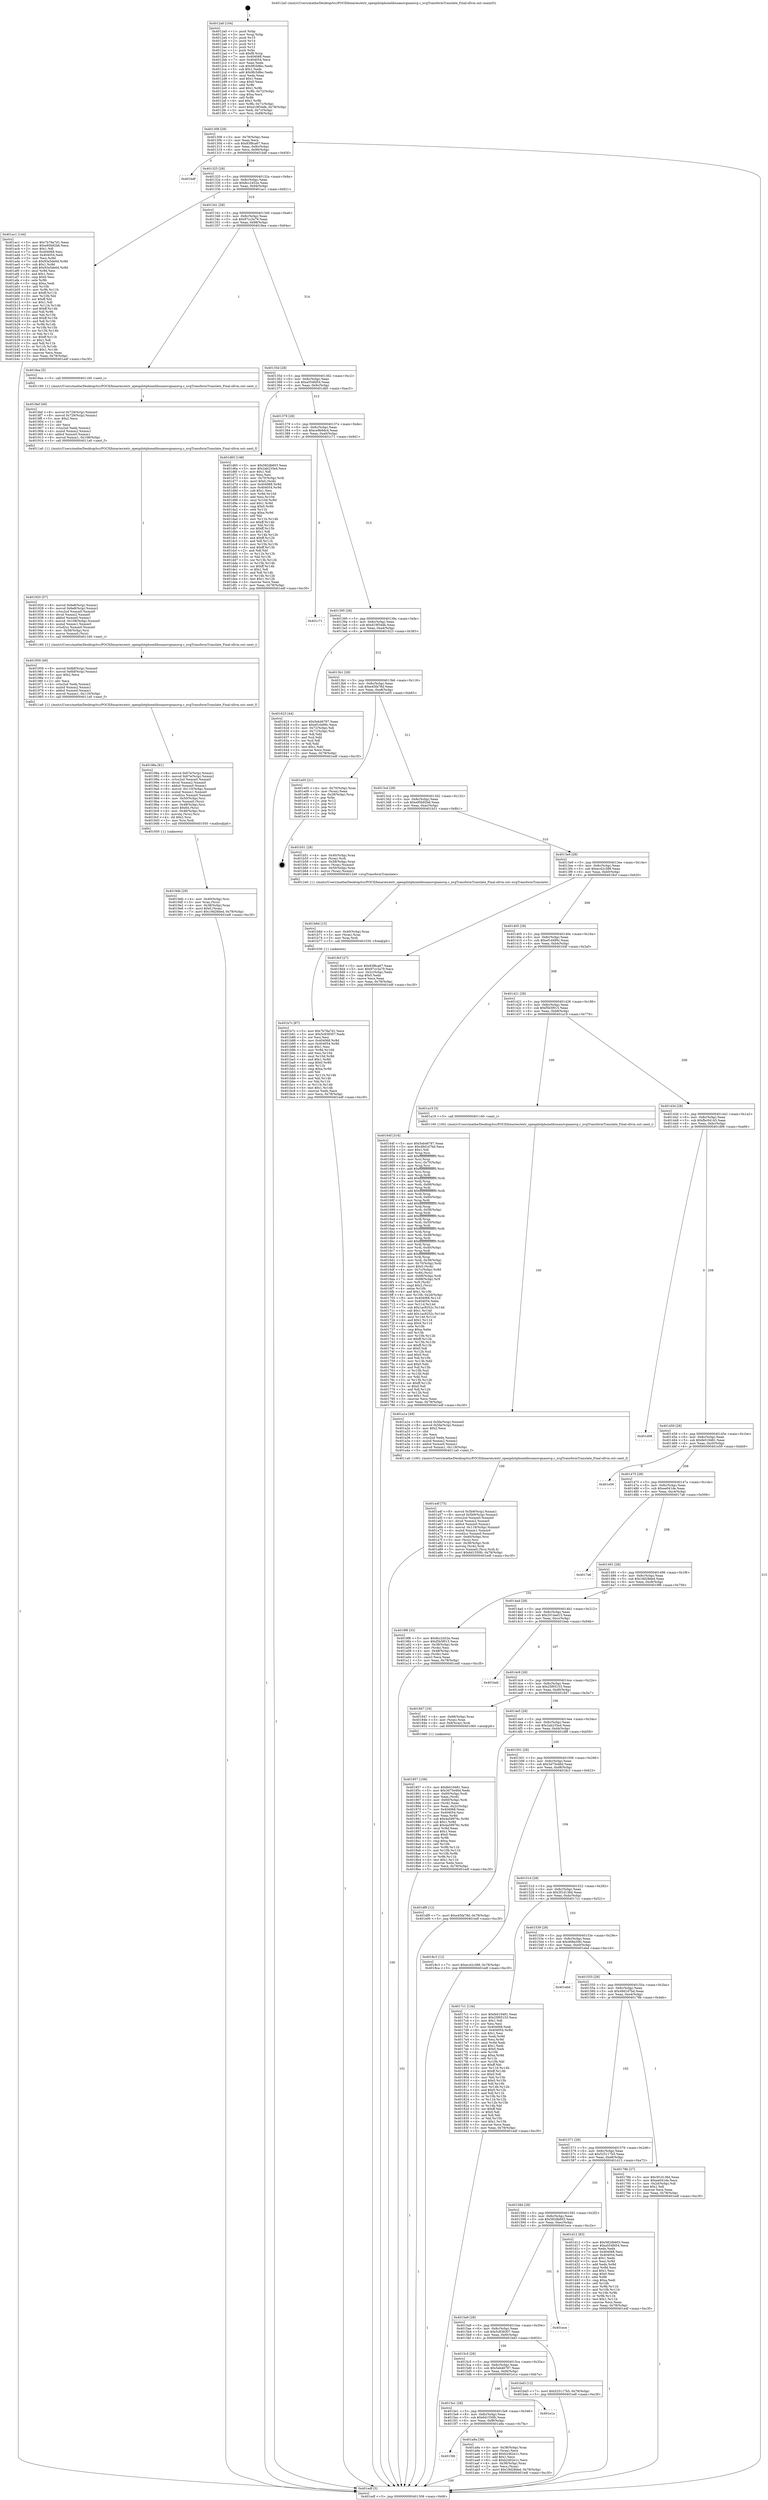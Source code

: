 digraph "0x4012a0" {
  label = "0x4012a0 (/mnt/c/Users/mathe/Desktop/tcc/POCII/binaries/extr_openpilotphonelibsnanovgnanovg.c_nvgTransformTranslate_Final-ollvm.out::main(0))"
  labelloc = "t"
  node[shape=record]

  Entry [label="",width=0.3,height=0.3,shape=circle,fillcolor=black,style=filled]
  "0x401308" [label="{
     0x401308 [29]\l
     | [instrs]\l
     &nbsp;&nbsp;0x401308 \<+3\>: mov -0x78(%rbp),%eax\l
     &nbsp;&nbsp;0x40130b \<+2\>: mov %eax,%ecx\l
     &nbsp;&nbsp;0x40130d \<+6\>: sub $0x83f8ca67,%ecx\l
     &nbsp;&nbsp;0x401313 \<+6\>: mov %eax,-0x8c(%rbp)\l
     &nbsp;&nbsp;0x401319 \<+6\>: mov %ecx,-0x90(%rbp)\l
     &nbsp;&nbsp;0x40131f \<+6\>: je 0000000000401bdf \<main+0x93f\>\l
  }"]
  "0x401bdf" [label="{
     0x401bdf\l
  }", style=dashed]
  "0x401325" [label="{
     0x401325 [28]\l
     | [instrs]\l
     &nbsp;&nbsp;0x401325 \<+5\>: jmp 000000000040132a \<main+0x8a\>\l
     &nbsp;&nbsp;0x40132a \<+6\>: mov -0x8c(%rbp),%eax\l
     &nbsp;&nbsp;0x401330 \<+5\>: sub $0x8cc2452e,%eax\l
     &nbsp;&nbsp;0x401335 \<+6\>: mov %eax,-0x94(%rbp)\l
     &nbsp;&nbsp;0x40133b \<+6\>: je 0000000000401ac1 \<main+0x821\>\l
  }"]
  Exit [label="",width=0.3,height=0.3,shape=circle,fillcolor=black,style=filled,peripheries=2]
  "0x401ac1" [label="{
     0x401ac1 [144]\l
     | [instrs]\l
     &nbsp;&nbsp;0x401ac1 \<+5\>: mov $0x7b78a7d1,%eax\l
     &nbsp;&nbsp;0x401ac6 \<+5\>: mov $0xe95b92b6,%ecx\l
     &nbsp;&nbsp;0x401acb \<+2\>: mov $0x1,%dl\l
     &nbsp;&nbsp;0x401acd \<+7\>: mov 0x404068,%esi\l
     &nbsp;&nbsp;0x401ad4 \<+7\>: mov 0x404054,%edi\l
     &nbsp;&nbsp;0x401adb \<+3\>: mov %esi,%r8d\l
     &nbsp;&nbsp;0x401ade \<+7\>: sub $0x93a5de0d,%r8d\l
     &nbsp;&nbsp;0x401ae5 \<+4\>: sub $0x1,%r8d\l
     &nbsp;&nbsp;0x401ae9 \<+7\>: add $0x93a5de0d,%r8d\l
     &nbsp;&nbsp;0x401af0 \<+4\>: imul %r8d,%esi\l
     &nbsp;&nbsp;0x401af4 \<+3\>: and $0x1,%esi\l
     &nbsp;&nbsp;0x401af7 \<+3\>: cmp $0x0,%esi\l
     &nbsp;&nbsp;0x401afa \<+4\>: sete %r9b\l
     &nbsp;&nbsp;0x401afe \<+3\>: cmp $0xa,%edi\l
     &nbsp;&nbsp;0x401b01 \<+4\>: setl %r10b\l
     &nbsp;&nbsp;0x401b05 \<+3\>: mov %r9b,%r11b\l
     &nbsp;&nbsp;0x401b08 \<+4\>: xor $0xff,%r11b\l
     &nbsp;&nbsp;0x401b0c \<+3\>: mov %r10b,%bl\l
     &nbsp;&nbsp;0x401b0f \<+3\>: xor $0xff,%bl\l
     &nbsp;&nbsp;0x401b12 \<+3\>: xor $0x1,%dl\l
     &nbsp;&nbsp;0x401b15 \<+3\>: mov %r11b,%r14b\l
     &nbsp;&nbsp;0x401b18 \<+4\>: and $0xff,%r14b\l
     &nbsp;&nbsp;0x401b1c \<+3\>: and %dl,%r9b\l
     &nbsp;&nbsp;0x401b1f \<+3\>: mov %bl,%r15b\l
     &nbsp;&nbsp;0x401b22 \<+4\>: and $0xff,%r15b\l
     &nbsp;&nbsp;0x401b26 \<+3\>: and %dl,%r10b\l
     &nbsp;&nbsp;0x401b29 \<+3\>: or %r9b,%r14b\l
     &nbsp;&nbsp;0x401b2c \<+3\>: or %r10b,%r15b\l
     &nbsp;&nbsp;0x401b2f \<+3\>: xor %r15b,%r14b\l
     &nbsp;&nbsp;0x401b32 \<+3\>: or %bl,%r11b\l
     &nbsp;&nbsp;0x401b35 \<+4\>: xor $0xff,%r11b\l
     &nbsp;&nbsp;0x401b39 \<+3\>: or $0x1,%dl\l
     &nbsp;&nbsp;0x401b3c \<+3\>: and %dl,%r11b\l
     &nbsp;&nbsp;0x401b3f \<+3\>: or %r11b,%r14b\l
     &nbsp;&nbsp;0x401b42 \<+4\>: test $0x1,%r14b\l
     &nbsp;&nbsp;0x401b46 \<+3\>: cmovne %ecx,%eax\l
     &nbsp;&nbsp;0x401b49 \<+3\>: mov %eax,-0x78(%rbp)\l
     &nbsp;&nbsp;0x401b4c \<+5\>: jmp 0000000000401edf \<main+0xc3f\>\l
  }"]
  "0x401341" [label="{
     0x401341 [28]\l
     | [instrs]\l
     &nbsp;&nbsp;0x401341 \<+5\>: jmp 0000000000401346 \<main+0xa6\>\l
     &nbsp;&nbsp;0x401346 \<+6\>: mov -0x8c(%rbp),%eax\l
     &nbsp;&nbsp;0x40134c \<+5\>: sub $0x97cc3a79,%eax\l
     &nbsp;&nbsp;0x401351 \<+6\>: mov %eax,-0x98(%rbp)\l
     &nbsp;&nbsp;0x401357 \<+6\>: je 00000000004018ea \<main+0x64a\>\l
  }"]
  "0x401b7c" [label="{
     0x401b7c [87]\l
     | [instrs]\l
     &nbsp;&nbsp;0x401b7c \<+5\>: mov $0x7b78a7d1,%ecx\l
     &nbsp;&nbsp;0x401b81 \<+5\>: mov $0x5c838307,%edx\l
     &nbsp;&nbsp;0x401b86 \<+2\>: xor %esi,%esi\l
     &nbsp;&nbsp;0x401b88 \<+8\>: mov 0x404068,%r8d\l
     &nbsp;&nbsp;0x401b90 \<+8\>: mov 0x404054,%r9d\l
     &nbsp;&nbsp;0x401b98 \<+3\>: sub $0x1,%esi\l
     &nbsp;&nbsp;0x401b9b \<+3\>: mov %r8d,%r10d\l
     &nbsp;&nbsp;0x401b9e \<+3\>: add %esi,%r10d\l
     &nbsp;&nbsp;0x401ba1 \<+4\>: imul %r10d,%r8d\l
     &nbsp;&nbsp;0x401ba5 \<+4\>: and $0x1,%r8d\l
     &nbsp;&nbsp;0x401ba9 \<+4\>: cmp $0x0,%r8d\l
     &nbsp;&nbsp;0x401bad \<+4\>: sete %r11b\l
     &nbsp;&nbsp;0x401bb1 \<+4\>: cmp $0xa,%r9d\l
     &nbsp;&nbsp;0x401bb5 \<+3\>: setl %bl\l
     &nbsp;&nbsp;0x401bb8 \<+3\>: mov %r11b,%r14b\l
     &nbsp;&nbsp;0x401bbb \<+3\>: and %bl,%r14b\l
     &nbsp;&nbsp;0x401bbe \<+3\>: xor %bl,%r11b\l
     &nbsp;&nbsp;0x401bc1 \<+3\>: or %r11b,%r14b\l
     &nbsp;&nbsp;0x401bc4 \<+4\>: test $0x1,%r14b\l
     &nbsp;&nbsp;0x401bc8 \<+3\>: cmovne %edx,%ecx\l
     &nbsp;&nbsp;0x401bcb \<+3\>: mov %ecx,-0x78(%rbp)\l
     &nbsp;&nbsp;0x401bce \<+5\>: jmp 0000000000401edf \<main+0xc3f\>\l
  }"]
  "0x4018ea" [label="{
     0x4018ea [5]\l
     | [instrs]\l
     &nbsp;&nbsp;0x4018ea \<+5\>: call 0000000000401160 \<next_i\>\l
     | [calls]\l
     &nbsp;&nbsp;0x401160 \{1\} (/mnt/c/Users/mathe/Desktop/tcc/POCII/binaries/extr_openpilotphonelibsnanovgnanovg.c_nvgTransformTranslate_Final-ollvm.out::next_i)\l
  }"]
  "0x40135d" [label="{
     0x40135d [28]\l
     | [instrs]\l
     &nbsp;&nbsp;0x40135d \<+5\>: jmp 0000000000401362 \<main+0xc2\>\l
     &nbsp;&nbsp;0x401362 \<+6\>: mov -0x8c(%rbp),%eax\l
     &nbsp;&nbsp;0x401368 \<+5\>: sub $0xa554fd54,%eax\l
     &nbsp;&nbsp;0x40136d \<+6\>: mov %eax,-0x9c(%rbp)\l
     &nbsp;&nbsp;0x401373 \<+6\>: je 0000000000401d65 \<main+0xac5\>\l
  }"]
  "0x401b6d" [label="{
     0x401b6d [15]\l
     | [instrs]\l
     &nbsp;&nbsp;0x401b6d \<+4\>: mov -0x40(%rbp),%rax\l
     &nbsp;&nbsp;0x401b71 \<+3\>: mov (%rax),%rax\l
     &nbsp;&nbsp;0x401b74 \<+3\>: mov %rax,%rdi\l
     &nbsp;&nbsp;0x401b77 \<+5\>: call 0000000000401030 \<free@plt\>\l
     | [calls]\l
     &nbsp;&nbsp;0x401030 \{1\} (unknown)\l
  }"]
  "0x401d65" [label="{
     0x401d65 [148]\l
     | [instrs]\l
     &nbsp;&nbsp;0x401d65 \<+5\>: mov $0x582db603,%eax\l
     &nbsp;&nbsp;0x401d6a \<+5\>: mov $0x2ab235a4,%ecx\l
     &nbsp;&nbsp;0x401d6f \<+2\>: mov $0x1,%dl\l
     &nbsp;&nbsp;0x401d71 \<+2\>: xor %esi,%esi\l
     &nbsp;&nbsp;0x401d73 \<+4\>: mov -0x70(%rbp),%rdi\l
     &nbsp;&nbsp;0x401d77 \<+6\>: movl $0x0,(%rdi)\l
     &nbsp;&nbsp;0x401d7d \<+8\>: mov 0x404068,%r8d\l
     &nbsp;&nbsp;0x401d85 \<+8\>: mov 0x404054,%r9d\l
     &nbsp;&nbsp;0x401d8d \<+3\>: sub $0x1,%esi\l
     &nbsp;&nbsp;0x401d90 \<+3\>: mov %r8d,%r10d\l
     &nbsp;&nbsp;0x401d93 \<+3\>: add %esi,%r10d\l
     &nbsp;&nbsp;0x401d96 \<+4\>: imul %r10d,%r8d\l
     &nbsp;&nbsp;0x401d9a \<+4\>: and $0x1,%r8d\l
     &nbsp;&nbsp;0x401d9e \<+4\>: cmp $0x0,%r8d\l
     &nbsp;&nbsp;0x401da2 \<+4\>: sete %r11b\l
     &nbsp;&nbsp;0x401da6 \<+4\>: cmp $0xa,%r9d\l
     &nbsp;&nbsp;0x401daa \<+3\>: setl %bl\l
     &nbsp;&nbsp;0x401dad \<+3\>: mov %r11b,%r14b\l
     &nbsp;&nbsp;0x401db0 \<+4\>: xor $0xff,%r14b\l
     &nbsp;&nbsp;0x401db4 \<+3\>: mov %bl,%r15b\l
     &nbsp;&nbsp;0x401db7 \<+4\>: xor $0xff,%r15b\l
     &nbsp;&nbsp;0x401dbb \<+3\>: xor $0x1,%dl\l
     &nbsp;&nbsp;0x401dbe \<+3\>: mov %r14b,%r12b\l
     &nbsp;&nbsp;0x401dc1 \<+4\>: and $0xff,%r12b\l
     &nbsp;&nbsp;0x401dc5 \<+3\>: and %dl,%r11b\l
     &nbsp;&nbsp;0x401dc8 \<+3\>: mov %r15b,%r13b\l
     &nbsp;&nbsp;0x401dcb \<+4\>: and $0xff,%r13b\l
     &nbsp;&nbsp;0x401dcf \<+2\>: and %dl,%bl\l
     &nbsp;&nbsp;0x401dd1 \<+3\>: or %r11b,%r12b\l
     &nbsp;&nbsp;0x401dd4 \<+3\>: or %bl,%r13b\l
     &nbsp;&nbsp;0x401dd7 \<+3\>: xor %r13b,%r12b\l
     &nbsp;&nbsp;0x401dda \<+3\>: or %r15b,%r14b\l
     &nbsp;&nbsp;0x401ddd \<+4\>: xor $0xff,%r14b\l
     &nbsp;&nbsp;0x401de1 \<+3\>: or $0x1,%dl\l
     &nbsp;&nbsp;0x401de4 \<+3\>: and %dl,%r14b\l
     &nbsp;&nbsp;0x401de7 \<+3\>: or %r14b,%r12b\l
     &nbsp;&nbsp;0x401dea \<+4\>: test $0x1,%r12b\l
     &nbsp;&nbsp;0x401dee \<+3\>: cmovne %ecx,%eax\l
     &nbsp;&nbsp;0x401df1 \<+3\>: mov %eax,-0x78(%rbp)\l
     &nbsp;&nbsp;0x401df4 \<+5\>: jmp 0000000000401edf \<main+0xc3f\>\l
  }"]
  "0x401379" [label="{
     0x401379 [28]\l
     | [instrs]\l
     &nbsp;&nbsp;0x401379 \<+5\>: jmp 000000000040137e \<main+0xde\>\l
     &nbsp;&nbsp;0x40137e \<+6\>: mov -0x8c(%rbp),%eax\l
     &nbsp;&nbsp;0x401384 \<+5\>: sub $0xce9b9dc4,%eax\l
     &nbsp;&nbsp;0x401389 \<+6\>: mov %eax,-0xa0(%rbp)\l
     &nbsp;&nbsp;0x40138f \<+6\>: je 0000000000401c71 \<main+0x9d1\>\l
  }"]
  "0x4015fd" [label="{
     0x4015fd\l
  }", style=dashed]
  "0x401c71" [label="{
     0x401c71\l
  }", style=dashed]
  "0x401395" [label="{
     0x401395 [28]\l
     | [instrs]\l
     &nbsp;&nbsp;0x401395 \<+5\>: jmp 000000000040139a \<main+0xfa\>\l
     &nbsp;&nbsp;0x40139a \<+6\>: mov -0x8c(%rbp),%eax\l
     &nbsp;&nbsp;0x4013a0 \<+5\>: sub $0xd19f34db,%eax\l
     &nbsp;&nbsp;0x4013a5 \<+6\>: mov %eax,-0xa4(%rbp)\l
     &nbsp;&nbsp;0x4013ab \<+6\>: je 0000000000401623 \<main+0x383\>\l
  }"]
  "0x401a9a" [label="{
     0x401a9a [39]\l
     | [instrs]\l
     &nbsp;&nbsp;0x401a9a \<+4\>: mov -0x38(%rbp),%rax\l
     &nbsp;&nbsp;0x401a9e \<+2\>: mov (%rax),%ecx\l
     &nbsp;&nbsp;0x401aa0 \<+6\>: add $0xb2462e1c,%ecx\l
     &nbsp;&nbsp;0x401aa6 \<+3\>: add $0x1,%ecx\l
     &nbsp;&nbsp;0x401aa9 \<+6\>: sub $0xb2462e1c,%ecx\l
     &nbsp;&nbsp;0x401aaf \<+4\>: mov -0x38(%rbp),%rax\l
     &nbsp;&nbsp;0x401ab3 \<+2\>: mov %ecx,(%rax)\l
     &nbsp;&nbsp;0x401ab5 \<+7\>: movl $0x19d28ded,-0x78(%rbp)\l
     &nbsp;&nbsp;0x401abc \<+5\>: jmp 0000000000401edf \<main+0xc3f\>\l
  }"]
  "0x401623" [label="{
     0x401623 [44]\l
     | [instrs]\l
     &nbsp;&nbsp;0x401623 \<+5\>: mov $0x5eb46787,%eax\l
     &nbsp;&nbsp;0x401628 \<+5\>: mov $0xef1d499c,%ecx\l
     &nbsp;&nbsp;0x40162d \<+3\>: mov -0x72(%rbp),%dl\l
     &nbsp;&nbsp;0x401630 \<+4\>: mov -0x71(%rbp),%sil\l
     &nbsp;&nbsp;0x401634 \<+3\>: mov %dl,%dil\l
     &nbsp;&nbsp;0x401637 \<+3\>: and %sil,%dil\l
     &nbsp;&nbsp;0x40163a \<+3\>: xor %sil,%dl\l
     &nbsp;&nbsp;0x40163d \<+3\>: or %dl,%dil\l
     &nbsp;&nbsp;0x401640 \<+4\>: test $0x1,%dil\l
     &nbsp;&nbsp;0x401644 \<+3\>: cmovne %ecx,%eax\l
     &nbsp;&nbsp;0x401647 \<+3\>: mov %eax,-0x78(%rbp)\l
     &nbsp;&nbsp;0x40164a \<+5\>: jmp 0000000000401edf \<main+0xc3f\>\l
  }"]
  "0x4013b1" [label="{
     0x4013b1 [28]\l
     | [instrs]\l
     &nbsp;&nbsp;0x4013b1 \<+5\>: jmp 00000000004013b6 \<main+0x116\>\l
     &nbsp;&nbsp;0x4013b6 \<+6\>: mov -0x8c(%rbp),%eax\l
     &nbsp;&nbsp;0x4013bc \<+5\>: sub $0xe45fa78d,%eax\l
     &nbsp;&nbsp;0x4013c1 \<+6\>: mov %eax,-0xa8(%rbp)\l
     &nbsp;&nbsp;0x4013c7 \<+6\>: je 0000000000401e05 \<main+0xb65\>\l
  }"]
  "0x401edf" [label="{
     0x401edf [5]\l
     | [instrs]\l
     &nbsp;&nbsp;0x401edf \<+5\>: jmp 0000000000401308 \<main+0x68\>\l
  }"]
  "0x4012a0" [label="{
     0x4012a0 [104]\l
     | [instrs]\l
     &nbsp;&nbsp;0x4012a0 \<+1\>: push %rbp\l
     &nbsp;&nbsp;0x4012a1 \<+3\>: mov %rsp,%rbp\l
     &nbsp;&nbsp;0x4012a4 \<+2\>: push %r15\l
     &nbsp;&nbsp;0x4012a6 \<+2\>: push %r14\l
     &nbsp;&nbsp;0x4012a8 \<+2\>: push %r13\l
     &nbsp;&nbsp;0x4012aa \<+2\>: push %r12\l
     &nbsp;&nbsp;0x4012ac \<+1\>: push %rbx\l
     &nbsp;&nbsp;0x4012ad \<+7\>: sub $0xf8,%rsp\l
     &nbsp;&nbsp;0x4012b4 \<+7\>: mov 0x404068,%eax\l
     &nbsp;&nbsp;0x4012bb \<+7\>: mov 0x404054,%ecx\l
     &nbsp;&nbsp;0x4012c2 \<+2\>: mov %eax,%edx\l
     &nbsp;&nbsp;0x4012c4 \<+6\>: sub $0x9fc5dfec,%edx\l
     &nbsp;&nbsp;0x4012ca \<+3\>: sub $0x1,%edx\l
     &nbsp;&nbsp;0x4012cd \<+6\>: add $0x9fc5dfec,%edx\l
     &nbsp;&nbsp;0x4012d3 \<+3\>: imul %edx,%eax\l
     &nbsp;&nbsp;0x4012d6 \<+3\>: and $0x1,%eax\l
     &nbsp;&nbsp;0x4012d9 \<+3\>: cmp $0x0,%eax\l
     &nbsp;&nbsp;0x4012dc \<+4\>: sete %r8b\l
     &nbsp;&nbsp;0x4012e0 \<+4\>: and $0x1,%r8b\l
     &nbsp;&nbsp;0x4012e4 \<+4\>: mov %r8b,-0x72(%rbp)\l
     &nbsp;&nbsp;0x4012e8 \<+3\>: cmp $0xa,%ecx\l
     &nbsp;&nbsp;0x4012eb \<+4\>: setl %r8b\l
     &nbsp;&nbsp;0x4012ef \<+4\>: and $0x1,%r8b\l
     &nbsp;&nbsp;0x4012f3 \<+4\>: mov %r8b,-0x71(%rbp)\l
     &nbsp;&nbsp;0x4012f7 \<+7\>: movl $0xd19f34db,-0x78(%rbp)\l
     &nbsp;&nbsp;0x4012fe \<+3\>: mov %edi,-0x7c(%rbp)\l
     &nbsp;&nbsp;0x401301 \<+7\>: mov %rsi,-0x88(%rbp)\l
  }"]
  "0x4015e1" [label="{
     0x4015e1 [28]\l
     | [instrs]\l
     &nbsp;&nbsp;0x4015e1 \<+5\>: jmp 00000000004015e6 \<main+0x346\>\l
     &nbsp;&nbsp;0x4015e6 \<+6\>: mov -0x8c(%rbp),%eax\l
     &nbsp;&nbsp;0x4015ec \<+5\>: sub $0x6d1550fc,%eax\l
     &nbsp;&nbsp;0x4015f1 \<+6\>: mov %eax,-0xf8(%rbp)\l
     &nbsp;&nbsp;0x4015f7 \<+6\>: je 0000000000401a9a \<main+0x7fa\>\l
  }"]
  "0x401e05" [label="{
     0x401e05 [21]\l
     | [instrs]\l
     &nbsp;&nbsp;0x401e05 \<+4\>: mov -0x70(%rbp),%rax\l
     &nbsp;&nbsp;0x401e09 \<+2\>: mov (%rax),%eax\l
     &nbsp;&nbsp;0x401e0b \<+4\>: lea -0x28(%rbp),%rsp\l
     &nbsp;&nbsp;0x401e0f \<+1\>: pop %rbx\l
     &nbsp;&nbsp;0x401e10 \<+2\>: pop %r12\l
     &nbsp;&nbsp;0x401e12 \<+2\>: pop %r13\l
     &nbsp;&nbsp;0x401e14 \<+2\>: pop %r14\l
     &nbsp;&nbsp;0x401e16 \<+2\>: pop %r15\l
     &nbsp;&nbsp;0x401e18 \<+1\>: pop %rbp\l
     &nbsp;&nbsp;0x401e19 \<+1\>: ret\l
  }"]
  "0x4013cd" [label="{
     0x4013cd [28]\l
     | [instrs]\l
     &nbsp;&nbsp;0x4013cd \<+5\>: jmp 00000000004013d2 \<main+0x132\>\l
     &nbsp;&nbsp;0x4013d2 \<+6\>: mov -0x8c(%rbp),%eax\l
     &nbsp;&nbsp;0x4013d8 \<+5\>: sub $0xe95b92b6,%eax\l
     &nbsp;&nbsp;0x4013dd \<+6\>: mov %eax,-0xac(%rbp)\l
     &nbsp;&nbsp;0x4013e3 \<+6\>: je 0000000000401b51 \<main+0x8b1\>\l
  }"]
  "0x401e1a" [label="{
     0x401e1a\l
  }", style=dashed]
  "0x401b51" [label="{
     0x401b51 [28]\l
     | [instrs]\l
     &nbsp;&nbsp;0x401b51 \<+4\>: mov -0x40(%rbp),%rax\l
     &nbsp;&nbsp;0x401b55 \<+3\>: mov (%rax),%rdi\l
     &nbsp;&nbsp;0x401b58 \<+4\>: mov -0x58(%rbp),%rax\l
     &nbsp;&nbsp;0x401b5c \<+4\>: movss (%rax),%xmm0\l
     &nbsp;&nbsp;0x401b60 \<+4\>: mov -0x50(%rbp),%rax\l
     &nbsp;&nbsp;0x401b64 \<+4\>: movss (%rax),%xmm1\l
     &nbsp;&nbsp;0x401b68 \<+5\>: call 0000000000401240 \<nvgTransformTranslate\>\l
     | [calls]\l
     &nbsp;&nbsp;0x401240 \{1\} (/mnt/c/Users/mathe/Desktop/tcc/POCII/binaries/extr_openpilotphonelibsnanovgnanovg.c_nvgTransformTranslate_Final-ollvm.out::nvgTransformTranslate)\l
  }"]
  "0x4013e9" [label="{
     0x4013e9 [28]\l
     | [instrs]\l
     &nbsp;&nbsp;0x4013e9 \<+5\>: jmp 00000000004013ee \<main+0x14e\>\l
     &nbsp;&nbsp;0x4013ee \<+6\>: mov -0x8c(%rbp),%eax\l
     &nbsp;&nbsp;0x4013f4 \<+5\>: sub $0xec42c388,%eax\l
     &nbsp;&nbsp;0x4013f9 \<+6\>: mov %eax,-0xb0(%rbp)\l
     &nbsp;&nbsp;0x4013ff \<+6\>: je 00000000004018cf \<main+0x62f\>\l
  }"]
  "0x4015c5" [label="{
     0x4015c5 [28]\l
     | [instrs]\l
     &nbsp;&nbsp;0x4015c5 \<+5\>: jmp 00000000004015ca \<main+0x32a\>\l
     &nbsp;&nbsp;0x4015ca \<+6\>: mov -0x8c(%rbp),%eax\l
     &nbsp;&nbsp;0x4015d0 \<+5\>: sub $0x5eb46787,%eax\l
     &nbsp;&nbsp;0x4015d5 \<+6\>: mov %eax,-0xf4(%rbp)\l
     &nbsp;&nbsp;0x4015db \<+6\>: je 0000000000401e1a \<main+0xb7a\>\l
  }"]
  "0x4018cf" [label="{
     0x4018cf [27]\l
     | [instrs]\l
     &nbsp;&nbsp;0x4018cf \<+5\>: mov $0x83f8ca67,%eax\l
     &nbsp;&nbsp;0x4018d4 \<+5\>: mov $0x97cc3a79,%ecx\l
     &nbsp;&nbsp;0x4018d9 \<+3\>: mov -0x2c(%rbp),%edx\l
     &nbsp;&nbsp;0x4018dc \<+3\>: cmp $0x0,%edx\l
     &nbsp;&nbsp;0x4018df \<+3\>: cmove %ecx,%eax\l
     &nbsp;&nbsp;0x4018e2 \<+3\>: mov %eax,-0x78(%rbp)\l
     &nbsp;&nbsp;0x4018e5 \<+5\>: jmp 0000000000401edf \<main+0xc3f\>\l
  }"]
  "0x401405" [label="{
     0x401405 [28]\l
     | [instrs]\l
     &nbsp;&nbsp;0x401405 \<+5\>: jmp 000000000040140a \<main+0x16a\>\l
     &nbsp;&nbsp;0x40140a \<+6\>: mov -0x8c(%rbp),%eax\l
     &nbsp;&nbsp;0x401410 \<+5\>: sub $0xef1d499c,%eax\l
     &nbsp;&nbsp;0x401415 \<+6\>: mov %eax,-0xb4(%rbp)\l
     &nbsp;&nbsp;0x40141b \<+6\>: je 000000000040164f \<main+0x3af\>\l
  }"]
  "0x401bd3" [label="{
     0x401bd3 [12]\l
     | [instrs]\l
     &nbsp;&nbsp;0x401bd3 \<+7\>: movl $0x525117b5,-0x78(%rbp)\l
     &nbsp;&nbsp;0x401bda \<+5\>: jmp 0000000000401edf \<main+0xc3f\>\l
  }"]
  "0x40164f" [label="{
     0x40164f [316]\l
     | [instrs]\l
     &nbsp;&nbsp;0x40164f \<+5\>: mov $0x5eb46787,%eax\l
     &nbsp;&nbsp;0x401654 \<+5\>: mov $0x49d1d7bd,%ecx\l
     &nbsp;&nbsp;0x401659 \<+2\>: mov $0x1,%dl\l
     &nbsp;&nbsp;0x40165b \<+3\>: mov %rsp,%rsi\l
     &nbsp;&nbsp;0x40165e \<+4\>: add $0xfffffffffffffff0,%rsi\l
     &nbsp;&nbsp;0x401662 \<+3\>: mov %rsi,%rsp\l
     &nbsp;&nbsp;0x401665 \<+4\>: mov %rsi,-0x70(%rbp)\l
     &nbsp;&nbsp;0x401669 \<+3\>: mov %rsp,%rsi\l
     &nbsp;&nbsp;0x40166c \<+4\>: add $0xfffffffffffffff0,%rsi\l
     &nbsp;&nbsp;0x401670 \<+3\>: mov %rsi,%rsp\l
     &nbsp;&nbsp;0x401673 \<+3\>: mov %rsp,%rdi\l
     &nbsp;&nbsp;0x401676 \<+4\>: add $0xfffffffffffffff0,%rdi\l
     &nbsp;&nbsp;0x40167a \<+3\>: mov %rdi,%rsp\l
     &nbsp;&nbsp;0x40167d \<+4\>: mov %rdi,-0x68(%rbp)\l
     &nbsp;&nbsp;0x401681 \<+3\>: mov %rsp,%rdi\l
     &nbsp;&nbsp;0x401684 \<+4\>: add $0xfffffffffffffff0,%rdi\l
     &nbsp;&nbsp;0x401688 \<+3\>: mov %rdi,%rsp\l
     &nbsp;&nbsp;0x40168b \<+4\>: mov %rdi,-0x60(%rbp)\l
     &nbsp;&nbsp;0x40168f \<+3\>: mov %rsp,%rdi\l
     &nbsp;&nbsp;0x401692 \<+4\>: add $0xfffffffffffffff0,%rdi\l
     &nbsp;&nbsp;0x401696 \<+3\>: mov %rdi,%rsp\l
     &nbsp;&nbsp;0x401699 \<+4\>: mov %rdi,-0x58(%rbp)\l
     &nbsp;&nbsp;0x40169d \<+3\>: mov %rsp,%rdi\l
     &nbsp;&nbsp;0x4016a0 \<+4\>: add $0xfffffffffffffff0,%rdi\l
     &nbsp;&nbsp;0x4016a4 \<+3\>: mov %rdi,%rsp\l
     &nbsp;&nbsp;0x4016a7 \<+4\>: mov %rdi,-0x50(%rbp)\l
     &nbsp;&nbsp;0x4016ab \<+3\>: mov %rsp,%rdi\l
     &nbsp;&nbsp;0x4016ae \<+4\>: add $0xfffffffffffffff0,%rdi\l
     &nbsp;&nbsp;0x4016b2 \<+3\>: mov %rdi,%rsp\l
     &nbsp;&nbsp;0x4016b5 \<+4\>: mov %rdi,-0x48(%rbp)\l
     &nbsp;&nbsp;0x4016b9 \<+3\>: mov %rsp,%rdi\l
     &nbsp;&nbsp;0x4016bc \<+4\>: add $0xfffffffffffffff0,%rdi\l
     &nbsp;&nbsp;0x4016c0 \<+3\>: mov %rdi,%rsp\l
     &nbsp;&nbsp;0x4016c3 \<+4\>: mov %rdi,-0x40(%rbp)\l
     &nbsp;&nbsp;0x4016c7 \<+3\>: mov %rsp,%rdi\l
     &nbsp;&nbsp;0x4016ca \<+4\>: add $0xfffffffffffffff0,%rdi\l
     &nbsp;&nbsp;0x4016ce \<+3\>: mov %rdi,%rsp\l
     &nbsp;&nbsp;0x4016d1 \<+4\>: mov %rdi,-0x38(%rbp)\l
     &nbsp;&nbsp;0x4016d5 \<+4\>: mov -0x70(%rbp),%rdi\l
     &nbsp;&nbsp;0x4016d9 \<+6\>: movl $0x0,(%rdi)\l
     &nbsp;&nbsp;0x4016df \<+4\>: mov -0x7c(%rbp),%r8d\l
     &nbsp;&nbsp;0x4016e3 \<+3\>: mov %r8d,(%rsi)\l
     &nbsp;&nbsp;0x4016e6 \<+4\>: mov -0x68(%rbp),%rdi\l
     &nbsp;&nbsp;0x4016ea \<+7\>: mov -0x88(%rbp),%r9\l
     &nbsp;&nbsp;0x4016f1 \<+3\>: mov %r9,(%rdi)\l
     &nbsp;&nbsp;0x4016f4 \<+3\>: cmpl $0x2,(%rsi)\l
     &nbsp;&nbsp;0x4016f7 \<+4\>: setne %r10b\l
     &nbsp;&nbsp;0x4016fb \<+4\>: and $0x1,%r10b\l
     &nbsp;&nbsp;0x4016ff \<+4\>: mov %r10b,-0x2d(%rbp)\l
     &nbsp;&nbsp;0x401703 \<+8\>: mov 0x404068,%r11d\l
     &nbsp;&nbsp;0x40170b \<+7\>: mov 0x404054,%ebx\l
     &nbsp;&nbsp;0x401712 \<+3\>: mov %r11d,%r14d\l
     &nbsp;&nbsp;0x401715 \<+7\>: sub $0x1ac9252c,%r14d\l
     &nbsp;&nbsp;0x40171c \<+4\>: sub $0x1,%r14d\l
     &nbsp;&nbsp;0x401720 \<+7\>: add $0x1ac9252c,%r14d\l
     &nbsp;&nbsp;0x401727 \<+4\>: imul %r14d,%r11d\l
     &nbsp;&nbsp;0x40172b \<+4\>: and $0x1,%r11d\l
     &nbsp;&nbsp;0x40172f \<+4\>: cmp $0x0,%r11d\l
     &nbsp;&nbsp;0x401733 \<+4\>: sete %r10b\l
     &nbsp;&nbsp;0x401737 \<+3\>: cmp $0xa,%ebx\l
     &nbsp;&nbsp;0x40173a \<+4\>: setl %r15b\l
     &nbsp;&nbsp;0x40173e \<+3\>: mov %r10b,%r12b\l
     &nbsp;&nbsp;0x401741 \<+4\>: xor $0xff,%r12b\l
     &nbsp;&nbsp;0x401745 \<+3\>: mov %r15b,%r13b\l
     &nbsp;&nbsp;0x401748 \<+4\>: xor $0xff,%r13b\l
     &nbsp;&nbsp;0x40174c \<+3\>: xor $0x0,%dl\l
     &nbsp;&nbsp;0x40174f \<+3\>: mov %r12b,%sil\l
     &nbsp;&nbsp;0x401752 \<+4\>: and $0x0,%sil\l
     &nbsp;&nbsp;0x401756 \<+3\>: and %dl,%r10b\l
     &nbsp;&nbsp;0x401759 \<+3\>: mov %r13b,%dil\l
     &nbsp;&nbsp;0x40175c \<+4\>: and $0x0,%dil\l
     &nbsp;&nbsp;0x401760 \<+3\>: and %dl,%r15b\l
     &nbsp;&nbsp;0x401763 \<+3\>: or %r10b,%sil\l
     &nbsp;&nbsp;0x401766 \<+3\>: or %r15b,%dil\l
     &nbsp;&nbsp;0x401769 \<+3\>: xor %dil,%sil\l
     &nbsp;&nbsp;0x40176c \<+3\>: or %r13b,%r12b\l
     &nbsp;&nbsp;0x40176f \<+4\>: xor $0xff,%r12b\l
     &nbsp;&nbsp;0x401773 \<+3\>: or $0x0,%dl\l
     &nbsp;&nbsp;0x401776 \<+3\>: and %dl,%r12b\l
     &nbsp;&nbsp;0x401779 \<+3\>: or %r12b,%sil\l
     &nbsp;&nbsp;0x40177c \<+4\>: test $0x1,%sil\l
     &nbsp;&nbsp;0x401780 \<+3\>: cmovne %ecx,%eax\l
     &nbsp;&nbsp;0x401783 \<+3\>: mov %eax,-0x78(%rbp)\l
     &nbsp;&nbsp;0x401786 \<+5\>: jmp 0000000000401edf \<main+0xc3f\>\l
  }"]
  "0x401421" [label="{
     0x401421 [28]\l
     | [instrs]\l
     &nbsp;&nbsp;0x401421 \<+5\>: jmp 0000000000401426 \<main+0x186\>\l
     &nbsp;&nbsp;0x401426 \<+6\>: mov -0x8c(%rbp),%eax\l
     &nbsp;&nbsp;0x40142c \<+5\>: sub $0xf5b5f015,%eax\l
     &nbsp;&nbsp;0x401431 \<+6\>: mov %eax,-0xb8(%rbp)\l
     &nbsp;&nbsp;0x401437 \<+6\>: je 0000000000401a19 \<main+0x779\>\l
  }"]
  "0x4015a9" [label="{
     0x4015a9 [28]\l
     | [instrs]\l
     &nbsp;&nbsp;0x4015a9 \<+5\>: jmp 00000000004015ae \<main+0x30e\>\l
     &nbsp;&nbsp;0x4015ae \<+6\>: mov -0x8c(%rbp),%eax\l
     &nbsp;&nbsp;0x4015b4 \<+5\>: sub $0x5c838307,%eax\l
     &nbsp;&nbsp;0x4015b9 \<+6\>: mov %eax,-0xf0(%rbp)\l
     &nbsp;&nbsp;0x4015bf \<+6\>: je 0000000000401bd3 \<main+0x933\>\l
  }"]
  "0x401ece" [label="{
     0x401ece\l
  }", style=dashed]
  "0x401a19" [label="{
     0x401a19 [5]\l
     | [instrs]\l
     &nbsp;&nbsp;0x401a19 \<+5\>: call 0000000000401160 \<next_i\>\l
     | [calls]\l
     &nbsp;&nbsp;0x401160 \{100\} (/mnt/c/Users/mathe/Desktop/tcc/POCII/binaries/extr_openpilotphonelibsnanovgnanovg.c_nvgTransformTranslate_Final-ollvm.out::next_i)\l
  }"]
  "0x40143d" [label="{
     0x40143d [28]\l
     | [instrs]\l
     &nbsp;&nbsp;0x40143d \<+5\>: jmp 0000000000401442 \<main+0x1a2\>\l
     &nbsp;&nbsp;0x401442 \<+6\>: mov -0x8c(%rbp),%eax\l
     &nbsp;&nbsp;0x401448 \<+5\>: sub $0xfbc04143,%eax\l
     &nbsp;&nbsp;0x40144d \<+6\>: mov %eax,-0xbc(%rbp)\l
     &nbsp;&nbsp;0x401453 \<+6\>: je 0000000000401d06 \<main+0xa66\>\l
  }"]
  "0x40158d" [label="{
     0x40158d [28]\l
     | [instrs]\l
     &nbsp;&nbsp;0x40158d \<+5\>: jmp 0000000000401592 \<main+0x2f2\>\l
     &nbsp;&nbsp;0x401592 \<+6\>: mov -0x8c(%rbp),%eax\l
     &nbsp;&nbsp;0x401598 \<+5\>: sub $0x582db603,%eax\l
     &nbsp;&nbsp;0x40159d \<+6\>: mov %eax,-0xec(%rbp)\l
     &nbsp;&nbsp;0x4015a3 \<+6\>: je 0000000000401ece \<main+0xc2e\>\l
  }"]
  "0x401d06" [label="{
     0x401d06\l
  }", style=dashed]
  "0x401459" [label="{
     0x401459 [28]\l
     | [instrs]\l
     &nbsp;&nbsp;0x401459 \<+5\>: jmp 000000000040145e \<main+0x1be\>\l
     &nbsp;&nbsp;0x40145e \<+6\>: mov -0x8c(%rbp),%eax\l
     &nbsp;&nbsp;0x401464 \<+5\>: sub $0xfe019481,%eax\l
     &nbsp;&nbsp;0x401469 \<+6\>: mov %eax,-0xc0(%rbp)\l
     &nbsp;&nbsp;0x40146f \<+6\>: je 0000000000401e59 \<main+0xbb9\>\l
  }"]
  "0x401d12" [label="{
     0x401d12 [83]\l
     | [instrs]\l
     &nbsp;&nbsp;0x401d12 \<+5\>: mov $0x582db603,%eax\l
     &nbsp;&nbsp;0x401d17 \<+5\>: mov $0xa554fd54,%ecx\l
     &nbsp;&nbsp;0x401d1c \<+2\>: xor %edx,%edx\l
     &nbsp;&nbsp;0x401d1e \<+7\>: mov 0x404068,%esi\l
     &nbsp;&nbsp;0x401d25 \<+7\>: mov 0x404054,%edi\l
     &nbsp;&nbsp;0x401d2c \<+3\>: sub $0x1,%edx\l
     &nbsp;&nbsp;0x401d2f \<+3\>: mov %esi,%r8d\l
     &nbsp;&nbsp;0x401d32 \<+3\>: add %edx,%r8d\l
     &nbsp;&nbsp;0x401d35 \<+4\>: imul %r8d,%esi\l
     &nbsp;&nbsp;0x401d39 \<+3\>: and $0x1,%esi\l
     &nbsp;&nbsp;0x401d3c \<+3\>: cmp $0x0,%esi\l
     &nbsp;&nbsp;0x401d3f \<+4\>: sete %r9b\l
     &nbsp;&nbsp;0x401d43 \<+3\>: cmp $0xa,%edi\l
     &nbsp;&nbsp;0x401d46 \<+4\>: setl %r10b\l
     &nbsp;&nbsp;0x401d4a \<+3\>: mov %r9b,%r11b\l
     &nbsp;&nbsp;0x401d4d \<+3\>: and %r10b,%r11b\l
     &nbsp;&nbsp;0x401d50 \<+3\>: xor %r10b,%r9b\l
     &nbsp;&nbsp;0x401d53 \<+3\>: or %r9b,%r11b\l
     &nbsp;&nbsp;0x401d56 \<+4\>: test $0x1,%r11b\l
     &nbsp;&nbsp;0x401d5a \<+3\>: cmovne %ecx,%eax\l
     &nbsp;&nbsp;0x401d5d \<+3\>: mov %eax,-0x78(%rbp)\l
     &nbsp;&nbsp;0x401d60 \<+5\>: jmp 0000000000401edf \<main+0xc3f\>\l
  }"]
  "0x401e59" [label="{
     0x401e59\l
  }", style=dashed]
  "0x401475" [label="{
     0x401475 [28]\l
     | [instrs]\l
     &nbsp;&nbsp;0x401475 \<+5\>: jmp 000000000040147a \<main+0x1da\>\l
     &nbsp;&nbsp;0x40147a \<+6\>: mov -0x8c(%rbp),%eax\l
     &nbsp;&nbsp;0x401480 \<+5\>: sub $0xee041de,%eax\l
     &nbsp;&nbsp;0x401485 \<+6\>: mov %eax,-0xc4(%rbp)\l
     &nbsp;&nbsp;0x40148b \<+6\>: je 00000000004017a6 \<main+0x506\>\l
  }"]
  "0x401a4f" [label="{
     0x401a4f [75]\l
     | [instrs]\l
     &nbsp;&nbsp;0x401a4f \<+8\>: movsd 0x5b9(%rip),%xmm1\l
     &nbsp;&nbsp;0x401a57 \<+8\>: movsd 0x5b9(%rip),%xmm2\l
     &nbsp;&nbsp;0x401a5f \<+4\>: cvtss2sd %xmm0,%xmm0\l
     &nbsp;&nbsp;0x401a63 \<+4\>: divsd %xmm2,%xmm0\l
     &nbsp;&nbsp;0x401a67 \<+4\>: addsd %xmm0,%xmm1\l
     &nbsp;&nbsp;0x401a6b \<+8\>: movsd -0x118(%rbp),%xmm0\l
     &nbsp;&nbsp;0x401a73 \<+4\>: mulsd %xmm1,%xmm0\l
     &nbsp;&nbsp;0x401a77 \<+4\>: cvtsd2ss %xmm0,%xmm0\l
     &nbsp;&nbsp;0x401a7b \<+4\>: mov -0x40(%rbp),%rsi\l
     &nbsp;&nbsp;0x401a7f \<+3\>: mov (%rsi),%rsi\l
     &nbsp;&nbsp;0x401a82 \<+4\>: mov -0x38(%rbp),%rdi\l
     &nbsp;&nbsp;0x401a86 \<+3\>: movslq (%rdi),%rdi\l
     &nbsp;&nbsp;0x401a89 \<+5\>: movss %xmm0,(%rsi,%rdi,4)\l
     &nbsp;&nbsp;0x401a8e \<+7\>: movl $0x6d1550fc,-0x78(%rbp)\l
     &nbsp;&nbsp;0x401a95 \<+5\>: jmp 0000000000401edf \<main+0xc3f\>\l
  }"]
  "0x4017a6" [label="{
     0x4017a6\l
  }", style=dashed]
  "0x401491" [label="{
     0x401491 [28]\l
     | [instrs]\l
     &nbsp;&nbsp;0x401491 \<+5\>: jmp 0000000000401496 \<main+0x1f6\>\l
     &nbsp;&nbsp;0x401496 \<+6\>: mov -0x8c(%rbp),%eax\l
     &nbsp;&nbsp;0x40149c \<+5\>: sub $0x19d28ded,%eax\l
     &nbsp;&nbsp;0x4014a1 \<+6\>: mov %eax,-0xc8(%rbp)\l
     &nbsp;&nbsp;0x4014a7 \<+6\>: je 00000000004019f8 \<main+0x758\>\l
  }"]
  "0x401a1e" [label="{
     0x401a1e [49]\l
     | [instrs]\l
     &nbsp;&nbsp;0x401a1e \<+8\>: movsd 0x5fa(%rip),%xmm0\l
     &nbsp;&nbsp;0x401a26 \<+8\>: movsd 0x5fa(%rip),%xmm1\l
     &nbsp;&nbsp;0x401a2e \<+5\>: mov $0x2,%ecx\l
     &nbsp;&nbsp;0x401a33 \<+1\>: cltd\l
     &nbsp;&nbsp;0x401a34 \<+2\>: idiv %ecx\l
     &nbsp;&nbsp;0x401a36 \<+4\>: cvtsi2sd %edx,%xmm2\l
     &nbsp;&nbsp;0x401a3a \<+4\>: mulsd %xmm2,%xmm1\l
     &nbsp;&nbsp;0x401a3e \<+4\>: addsd %xmm0,%xmm1\l
     &nbsp;&nbsp;0x401a42 \<+8\>: movsd %xmm1,-0x118(%rbp)\l
     &nbsp;&nbsp;0x401a4a \<+5\>: call 00000000004011a0 \<next_f\>\l
     | [calls]\l
     &nbsp;&nbsp;0x4011a0 \{100\} (/mnt/c/Users/mathe/Desktop/tcc/POCII/binaries/extr_openpilotphonelibsnanovgnanovg.c_nvgTransformTranslate_Final-ollvm.out::next_f)\l
  }"]
  "0x4019f8" [label="{
     0x4019f8 [33]\l
     | [instrs]\l
     &nbsp;&nbsp;0x4019f8 \<+5\>: mov $0x8cc2452e,%eax\l
     &nbsp;&nbsp;0x4019fd \<+5\>: mov $0xf5b5f015,%ecx\l
     &nbsp;&nbsp;0x401a02 \<+4\>: mov -0x38(%rbp),%rdx\l
     &nbsp;&nbsp;0x401a06 \<+2\>: mov (%rdx),%esi\l
     &nbsp;&nbsp;0x401a08 \<+4\>: mov -0x48(%rbp),%rdx\l
     &nbsp;&nbsp;0x401a0c \<+2\>: cmp (%rdx),%esi\l
     &nbsp;&nbsp;0x401a0e \<+3\>: cmovl %ecx,%eax\l
     &nbsp;&nbsp;0x401a11 \<+3\>: mov %eax,-0x78(%rbp)\l
     &nbsp;&nbsp;0x401a14 \<+5\>: jmp 0000000000401edf \<main+0xc3f\>\l
  }"]
  "0x4014ad" [label="{
     0x4014ad [28]\l
     | [instrs]\l
     &nbsp;&nbsp;0x4014ad \<+5\>: jmp 00000000004014b2 \<main+0x212\>\l
     &nbsp;&nbsp;0x4014b2 \<+6\>: mov -0x8c(%rbp),%eax\l
     &nbsp;&nbsp;0x4014b8 \<+5\>: sub $0x2014ad15,%eax\l
     &nbsp;&nbsp;0x4014bd \<+6\>: mov %eax,-0xcc(%rbp)\l
     &nbsp;&nbsp;0x4014c3 \<+6\>: je 0000000000401beb \<main+0x94b\>\l
  }"]
  "0x4019db" [label="{
     0x4019db [29]\l
     | [instrs]\l
     &nbsp;&nbsp;0x4019db \<+4\>: mov -0x40(%rbp),%rsi\l
     &nbsp;&nbsp;0x4019df \<+3\>: mov %rax,(%rsi)\l
     &nbsp;&nbsp;0x4019e2 \<+4\>: mov -0x38(%rbp),%rax\l
     &nbsp;&nbsp;0x4019e6 \<+6\>: movl $0x0,(%rax)\l
     &nbsp;&nbsp;0x4019ec \<+7\>: movl $0x19d28ded,-0x78(%rbp)\l
     &nbsp;&nbsp;0x4019f3 \<+5\>: jmp 0000000000401edf \<main+0xc3f\>\l
  }"]
  "0x401beb" [label="{
     0x401beb\l
  }", style=dashed]
  "0x4014c9" [label="{
     0x4014c9 [28]\l
     | [instrs]\l
     &nbsp;&nbsp;0x4014c9 \<+5\>: jmp 00000000004014ce \<main+0x22e\>\l
     &nbsp;&nbsp;0x4014ce \<+6\>: mov -0x8c(%rbp),%eax\l
     &nbsp;&nbsp;0x4014d4 \<+5\>: sub $0x25f05153,%eax\l
     &nbsp;&nbsp;0x4014d9 \<+6\>: mov %eax,-0xd0(%rbp)\l
     &nbsp;&nbsp;0x4014df \<+6\>: je 0000000000401847 \<main+0x5a7\>\l
  }"]
  "0x40198a" [label="{
     0x40198a [81]\l
     | [instrs]\l
     &nbsp;&nbsp;0x40198a \<+8\>: movsd 0x67e(%rip),%xmm1\l
     &nbsp;&nbsp;0x401992 \<+8\>: movsd 0x67e(%rip),%xmm2\l
     &nbsp;&nbsp;0x40199a \<+4\>: cvtss2sd %xmm0,%xmm0\l
     &nbsp;&nbsp;0x40199e \<+4\>: divsd %xmm2,%xmm0\l
     &nbsp;&nbsp;0x4019a2 \<+4\>: addsd %xmm0,%xmm1\l
     &nbsp;&nbsp;0x4019a6 \<+8\>: movsd -0x110(%rbp),%xmm0\l
     &nbsp;&nbsp;0x4019ae \<+4\>: mulsd %xmm1,%xmm0\l
     &nbsp;&nbsp;0x4019b2 \<+4\>: cvtsd2ss %xmm0,%xmm0\l
     &nbsp;&nbsp;0x4019b6 \<+4\>: mov -0x50(%rbp),%rsi\l
     &nbsp;&nbsp;0x4019ba \<+4\>: movss %xmm0,(%rsi)\l
     &nbsp;&nbsp;0x4019be \<+4\>: mov -0x48(%rbp),%rsi\l
     &nbsp;&nbsp;0x4019c2 \<+6\>: movl $0x64,(%rsi)\l
     &nbsp;&nbsp;0x4019c8 \<+4\>: mov -0x48(%rbp),%rsi\l
     &nbsp;&nbsp;0x4019cc \<+3\>: movslq (%rsi),%rsi\l
     &nbsp;&nbsp;0x4019cf \<+4\>: shl $0x2,%rsi\l
     &nbsp;&nbsp;0x4019d3 \<+3\>: mov %rsi,%rdi\l
     &nbsp;&nbsp;0x4019d6 \<+5\>: call 0000000000401050 \<malloc@plt\>\l
     | [calls]\l
     &nbsp;&nbsp;0x401050 \{1\} (unknown)\l
  }"]
  "0x401847" [label="{
     0x401847 [16]\l
     | [instrs]\l
     &nbsp;&nbsp;0x401847 \<+4\>: mov -0x68(%rbp),%rax\l
     &nbsp;&nbsp;0x40184b \<+3\>: mov (%rax),%rax\l
     &nbsp;&nbsp;0x40184e \<+4\>: mov 0x8(%rax),%rdi\l
     &nbsp;&nbsp;0x401852 \<+5\>: call 0000000000401060 \<atoi@plt\>\l
     | [calls]\l
     &nbsp;&nbsp;0x401060 \{1\} (unknown)\l
  }"]
  "0x4014e5" [label="{
     0x4014e5 [28]\l
     | [instrs]\l
     &nbsp;&nbsp;0x4014e5 \<+5\>: jmp 00000000004014ea \<main+0x24a\>\l
     &nbsp;&nbsp;0x4014ea \<+6\>: mov -0x8c(%rbp),%eax\l
     &nbsp;&nbsp;0x4014f0 \<+5\>: sub $0x2ab235a4,%eax\l
     &nbsp;&nbsp;0x4014f5 \<+6\>: mov %eax,-0xd4(%rbp)\l
     &nbsp;&nbsp;0x4014fb \<+6\>: je 0000000000401df9 \<main+0xb59\>\l
  }"]
  "0x401959" [label="{
     0x401959 [49]\l
     | [instrs]\l
     &nbsp;&nbsp;0x401959 \<+8\>: movsd 0x6bf(%rip),%xmm0\l
     &nbsp;&nbsp;0x401961 \<+8\>: movsd 0x6bf(%rip),%xmm1\l
     &nbsp;&nbsp;0x401969 \<+5\>: mov $0x2,%ecx\l
     &nbsp;&nbsp;0x40196e \<+1\>: cltd\l
     &nbsp;&nbsp;0x40196f \<+2\>: idiv %ecx\l
     &nbsp;&nbsp;0x401971 \<+4\>: cvtsi2sd %edx,%xmm2\l
     &nbsp;&nbsp;0x401975 \<+4\>: mulsd %xmm2,%xmm1\l
     &nbsp;&nbsp;0x401979 \<+4\>: addsd %xmm0,%xmm1\l
     &nbsp;&nbsp;0x40197d \<+8\>: movsd %xmm1,-0x110(%rbp)\l
     &nbsp;&nbsp;0x401985 \<+5\>: call 00000000004011a0 \<next_f\>\l
     | [calls]\l
     &nbsp;&nbsp;0x4011a0 \{1\} (/mnt/c/Users/mathe/Desktop/tcc/POCII/binaries/extr_openpilotphonelibsnanovgnanovg.c_nvgTransformTranslate_Final-ollvm.out::next_f)\l
  }"]
  "0x401df9" [label="{
     0x401df9 [12]\l
     | [instrs]\l
     &nbsp;&nbsp;0x401df9 \<+7\>: movl $0xe45fa78d,-0x78(%rbp)\l
     &nbsp;&nbsp;0x401e00 \<+5\>: jmp 0000000000401edf \<main+0xc3f\>\l
  }"]
  "0x401501" [label="{
     0x401501 [28]\l
     | [instrs]\l
     &nbsp;&nbsp;0x401501 \<+5\>: jmp 0000000000401506 \<main+0x266\>\l
     &nbsp;&nbsp;0x401506 \<+6\>: mov -0x8c(%rbp),%eax\l
     &nbsp;&nbsp;0x40150c \<+5\>: sub $0x3d75e46d,%eax\l
     &nbsp;&nbsp;0x401511 \<+6\>: mov %eax,-0xd8(%rbp)\l
     &nbsp;&nbsp;0x401517 \<+6\>: je 00000000004018c3 \<main+0x623\>\l
  }"]
  "0x401920" [label="{
     0x401920 [57]\l
     | [instrs]\l
     &nbsp;&nbsp;0x401920 \<+8\>: movsd 0x6e8(%rip),%xmm1\l
     &nbsp;&nbsp;0x401928 \<+8\>: movsd 0x6e8(%rip),%xmm2\l
     &nbsp;&nbsp;0x401930 \<+4\>: cvtss2sd %xmm0,%xmm0\l
     &nbsp;&nbsp;0x401934 \<+4\>: divsd %xmm2,%xmm0\l
     &nbsp;&nbsp;0x401938 \<+4\>: addsd %xmm0,%xmm1\l
     &nbsp;&nbsp;0x40193c \<+8\>: movsd -0x108(%rbp),%xmm0\l
     &nbsp;&nbsp;0x401944 \<+4\>: mulsd %xmm1,%xmm0\l
     &nbsp;&nbsp;0x401948 \<+4\>: cvtsd2ss %xmm0,%xmm0\l
     &nbsp;&nbsp;0x40194c \<+4\>: mov -0x58(%rbp),%rsi\l
     &nbsp;&nbsp;0x401950 \<+4\>: movss %xmm0,(%rsi)\l
     &nbsp;&nbsp;0x401954 \<+5\>: call 0000000000401160 \<next_i\>\l
     | [calls]\l
     &nbsp;&nbsp;0x401160 \{1\} (/mnt/c/Users/mathe/Desktop/tcc/POCII/binaries/extr_openpilotphonelibsnanovgnanovg.c_nvgTransformTranslate_Final-ollvm.out::next_i)\l
  }"]
  "0x4018c3" [label="{
     0x4018c3 [12]\l
     | [instrs]\l
     &nbsp;&nbsp;0x4018c3 \<+7\>: movl $0xec42c388,-0x78(%rbp)\l
     &nbsp;&nbsp;0x4018ca \<+5\>: jmp 0000000000401edf \<main+0xc3f\>\l
  }"]
  "0x40151d" [label="{
     0x40151d [28]\l
     | [instrs]\l
     &nbsp;&nbsp;0x40151d \<+5\>: jmp 0000000000401522 \<main+0x282\>\l
     &nbsp;&nbsp;0x401522 \<+6\>: mov -0x8c(%rbp),%eax\l
     &nbsp;&nbsp;0x401528 \<+5\>: sub $0x3f1d136d,%eax\l
     &nbsp;&nbsp;0x40152d \<+6\>: mov %eax,-0xdc(%rbp)\l
     &nbsp;&nbsp;0x401533 \<+6\>: je 00000000004017c1 \<main+0x521\>\l
  }"]
  "0x4018ef" [label="{
     0x4018ef [49]\l
     | [instrs]\l
     &nbsp;&nbsp;0x4018ef \<+8\>: movsd 0x729(%rip),%xmm0\l
     &nbsp;&nbsp;0x4018f7 \<+8\>: movsd 0x729(%rip),%xmm1\l
     &nbsp;&nbsp;0x4018ff \<+5\>: mov $0x2,%ecx\l
     &nbsp;&nbsp;0x401904 \<+1\>: cltd\l
     &nbsp;&nbsp;0x401905 \<+2\>: idiv %ecx\l
     &nbsp;&nbsp;0x401907 \<+4\>: cvtsi2sd %edx,%xmm2\l
     &nbsp;&nbsp;0x40190b \<+4\>: mulsd %xmm2,%xmm1\l
     &nbsp;&nbsp;0x40190f \<+4\>: addsd %xmm0,%xmm1\l
     &nbsp;&nbsp;0x401913 \<+8\>: movsd %xmm1,-0x108(%rbp)\l
     &nbsp;&nbsp;0x40191b \<+5\>: call 00000000004011a0 \<next_f\>\l
     | [calls]\l
     &nbsp;&nbsp;0x4011a0 \{1\} (/mnt/c/Users/mathe/Desktop/tcc/POCII/binaries/extr_openpilotphonelibsnanovgnanovg.c_nvgTransformTranslate_Final-ollvm.out::next_f)\l
  }"]
  "0x4017c1" [label="{
     0x4017c1 [134]\l
     | [instrs]\l
     &nbsp;&nbsp;0x4017c1 \<+5\>: mov $0xfe019481,%eax\l
     &nbsp;&nbsp;0x4017c6 \<+5\>: mov $0x25f05153,%ecx\l
     &nbsp;&nbsp;0x4017cb \<+2\>: mov $0x1,%dl\l
     &nbsp;&nbsp;0x4017cd \<+2\>: xor %esi,%esi\l
     &nbsp;&nbsp;0x4017cf \<+7\>: mov 0x404068,%edi\l
     &nbsp;&nbsp;0x4017d6 \<+8\>: mov 0x404054,%r8d\l
     &nbsp;&nbsp;0x4017de \<+3\>: sub $0x1,%esi\l
     &nbsp;&nbsp;0x4017e1 \<+3\>: mov %edi,%r9d\l
     &nbsp;&nbsp;0x4017e4 \<+3\>: add %esi,%r9d\l
     &nbsp;&nbsp;0x4017e7 \<+4\>: imul %r9d,%edi\l
     &nbsp;&nbsp;0x4017eb \<+3\>: and $0x1,%edi\l
     &nbsp;&nbsp;0x4017ee \<+3\>: cmp $0x0,%edi\l
     &nbsp;&nbsp;0x4017f1 \<+4\>: sete %r10b\l
     &nbsp;&nbsp;0x4017f5 \<+4\>: cmp $0xa,%r8d\l
     &nbsp;&nbsp;0x4017f9 \<+4\>: setl %r11b\l
     &nbsp;&nbsp;0x4017fd \<+3\>: mov %r10b,%bl\l
     &nbsp;&nbsp;0x401800 \<+3\>: xor $0xff,%bl\l
     &nbsp;&nbsp;0x401803 \<+3\>: mov %r11b,%r14b\l
     &nbsp;&nbsp;0x401806 \<+4\>: xor $0xff,%r14b\l
     &nbsp;&nbsp;0x40180a \<+3\>: xor $0x0,%dl\l
     &nbsp;&nbsp;0x40180d \<+3\>: mov %bl,%r15b\l
     &nbsp;&nbsp;0x401810 \<+4\>: and $0x0,%r15b\l
     &nbsp;&nbsp;0x401814 \<+3\>: and %dl,%r10b\l
     &nbsp;&nbsp;0x401817 \<+3\>: mov %r14b,%r12b\l
     &nbsp;&nbsp;0x40181a \<+4\>: and $0x0,%r12b\l
     &nbsp;&nbsp;0x40181e \<+3\>: and %dl,%r11b\l
     &nbsp;&nbsp;0x401821 \<+3\>: or %r10b,%r15b\l
     &nbsp;&nbsp;0x401824 \<+3\>: or %r11b,%r12b\l
     &nbsp;&nbsp;0x401827 \<+3\>: xor %r12b,%r15b\l
     &nbsp;&nbsp;0x40182a \<+3\>: or %r14b,%bl\l
     &nbsp;&nbsp;0x40182d \<+3\>: xor $0xff,%bl\l
     &nbsp;&nbsp;0x401830 \<+3\>: or $0x0,%dl\l
     &nbsp;&nbsp;0x401833 \<+2\>: and %dl,%bl\l
     &nbsp;&nbsp;0x401835 \<+3\>: or %bl,%r15b\l
     &nbsp;&nbsp;0x401838 \<+4\>: test $0x1,%r15b\l
     &nbsp;&nbsp;0x40183c \<+3\>: cmovne %ecx,%eax\l
     &nbsp;&nbsp;0x40183f \<+3\>: mov %eax,-0x78(%rbp)\l
     &nbsp;&nbsp;0x401842 \<+5\>: jmp 0000000000401edf \<main+0xc3f\>\l
  }"]
  "0x401539" [label="{
     0x401539 [28]\l
     | [instrs]\l
     &nbsp;&nbsp;0x401539 \<+5\>: jmp 000000000040153e \<main+0x29e\>\l
     &nbsp;&nbsp;0x40153e \<+6\>: mov -0x8c(%rbp),%eax\l
     &nbsp;&nbsp;0x401544 \<+5\>: sub $0x468a20fc,%eax\l
     &nbsp;&nbsp;0x401549 \<+6\>: mov %eax,-0xe0(%rbp)\l
     &nbsp;&nbsp;0x40154f \<+6\>: je 0000000000401ebd \<main+0xc1d\>\l
  }"]
  "0x401857" [label="{
     0x401857 [108]\l
     | [instrs]\l
     &nbsp;&nbsp;0x401857 \<+5\>: mov $0xfe019481,%ecx\l
     &nbsp;&nbsp;0x40185c \<+5\>: mov $0x3d75e46d,%edx\l
     &nbsp;&nbsp;0x401861 \<+4\>: mov -0x60(%rbp),%rdi\l
     &nbsp;&nbsp;0x401865 \<+2\>: mov %eax,(%rdi)\l
     &nbsp;&nbsp;0x401867 \<+4\>: mov -0x60(%rbp),%rdi\l
     &nbsp;&nbsp;0x40186b \<+2\>: mov (%rdi),%eax\l
     &nbsp;&nbsp;0x40186d \<+3\>: mov %eax,-0x2c(%rbp)\l
     &nbsp;&nbsp;0x401870 \<+7\>: mov 0x404068,%eax\l
     &nbsp;&nbsp;0x401877 \<+7\>: mov 0x404054,%esi\l
     &nbsp;&nbsp;0x40187e \<+3\>: mov %eax,%r8d\l
     &nbsp;&nbsp;0x401881 \<+7\>: sub $0x4a59976c,%r8d\l
     &nbsp;&nbsp;0x401888 \<+4\>: sub $0x1,%r8d\l
     &nbsp;&nbsp;0x40188c \<+7\>: add $0x4a59976c,%r8d\l
     &nbsp;&nbsp;0x401893 \<+4\>: imul %r8d,%eax\l
     &nbsp;&nbsp;0x401897 \<+3\>: and $0x1,%eax\l
     &nbsp;&nbsp;0x40189a \<+3\>: cmp $0x0,%eax\l
     &nbsp;&nbsp;0x40189d \<+4\>: sete %r9b\l
     &nbsp;&nbsp;0x4018a1 \<+3\>: cmp $0xa,%esi\l
     &nbsp;&nbsp;0x4018a4 \<+4\>: setl %r10b\l
     &nbsp;&nbsp;0x4018a8 \<+3\>: mov %r9b,%r11b\l
     &nbsp;&nbsp;0x4018ab \<+3\>: and %r10b,%r11b\l
     &nbsp;&nbsp;0x4018ae \<+3\>: xor %r10b,%r9b\l
     &nbsp;&nbsp;0x4018b1 \<+3\>: or %r9b,%r11b\l
     &nbsp;&nbsp;0x4018b4 \<+4\>: test $0x1,%r11b\l
     &nbsp;&nbsp;0x4018b8 \<+3\>: cmovne %edx,%ecx\l
     &nbsp;&nbsp;0x4018bb \<+3\>: mov %ecx,-0x78(%rbp)\l
     &nbsp;&nbsp;0x4018be \<+5\>: jmp 0000000000401edf \<main+0xc3f\>\l
  }"]
  "0x401ebd" [label="{
     0x401ebd\l
  }", style=dashed]
  "0x401555" [label="{
     0x401555 [28]\l
     | [instrs]\l
     &nbsp;&nbsp;0x401555 \<+5\>: jmp 000000000040155a \<main+0x2ba\>\l
     &nbsp;&nbsp;0x40155a \<+6\>: mov -0x8c(%rbp),%eax\l
     &nbsp;&nbsp;0x401560 \<+5\>: sub $0x49d1d7bd,%eax\l
     &nbsp;&nbsp;0x401565 \<+6\>: mov %eax,-0xe4(%rbp)\l
     &nbsp;&nbsp;0x40156b \<+6\>: je 000000000040178b \<main+0x4eb\>\l
  }"]
  "0x401571" [label="{
     0x401571 [28]\l
     | [instrs]\l
     &nbsp;&nbsp;0x401571 \<+5\>: jmp 0000000000401576 \<main+0x2d6\>\l
     &nbsp;&nbsp;0x401576 \<+6\>: mov -0x8c(%rbp),%eax\l
     &nbsp;&nbsp;0x40157c \<+5\>: sub $0x525117b5,%eax\l
     &nbsp;&nbsp;0x401581 \<+6\>: mov %eax,-0xe8(%rbp)\l
     &nbsp;&nbsp;0x401587 \<+6\>: je 0000000000401d12 \<main+0xa72\>\l
  }"]
  "0x40178b" [label="{
     0x40178b [27]\l
     | [instrs]\l
     &nbsp;&nbsp;0x40178b \<+5\>: mov $0x3f1d136d,%eax\l
     &nbsp;&nbsp;0x401790 \<+5\>: mov $0xee041de,%ecx\l
     &nbsp;&nbsp;0x401795 \<+3\>: mov -0x2d(%rbp),%dl\l
     &nbsp;&nbsp;0x401798 \<+3\>: test $0x1,%dl\l
     &nbsp;&nbsp;0x40179b \<+3\>: cmovne %ecx,%eax\l
     &nbsp;&nbsp;0x40179e \<+3\>: mov %eax,-0x78(%rbp)\l
     &nbsp;&nbsp;0x4017a1 \<+5\>: jmp 0000000000401edf \<main+0xc3f\>\l
  }"]
  Entry -> "0x4012a0" [label=" 1"]
  "0x401308" -> "0x401bdf" [label=" 0"]
  "0x401308" -> "0x401325" [label=" 316"]
  "0x401e05" -> Exit [label=" 1"]
  "0x401325" -> "0x401ac1" [label=" 1"]
  "0x401325" -> "0x401341" [label=" 315"]
  "0x401df9" -> "0x401edf" [label=" 1"]
  "0x401341" -> "0x4018ea" [label=" 1"]
  "0x401341" -> "0x40135d" [label=" 314"]
  "0x401d65" -> "0x401edf" [label=" 1"]
  "0x40135d" -> "0x401d65" [label=" 1"]
  "0x40135d" -> "0x401379" [label=" 313"]
  "0x401d12" -> "0x401edf" [label=" 1"]
  "0x401379" -> "0x401c71" [label=" 0"]
  "0x401379" -> "0x401395" [label=" 313"]
  "0x401bd3" -> "0x401edf" [label=" 1"]
  "0x401395" -> "0x401623" [label=" 1"]
  "0x401395" -> "0x4013b1" [label=" 312"]
  "0x401623" -> "0x401edf" [label=" 1"]
  "0x4012a0" -> "0x401308" [label=" 1"]
  "0x401edf" -> "0x401308" [label=" 315"]
  "0x401b7c" -> "0x401edf" [label=" 1"]
  "0x4013b1" -> "0x401e05" [label=" 1"]
  "0x4013b1" -> "0x4013cd" [label=" 311"]
  "0x401b51" -> "0x401b6d" [label=" 1"]
  "0x4013cd" -> "0x401b51" [label=" 1"]
  "0x4013cd" -> "0x4013e9" [label=" 310"]
  "0x401ac1" -> "0x401edf" [label=" 1"]
  "0x4013e9" -> "0x4018cf" [label=" 1"]
  "0x4013e9" -> "0x401405" [label=" 309"]
  "0x4015e1" -> "0x4015fd" [label=" 0"]
  "0x401405" -> "0x40164f" [label=" 1"]
  "0x401405" -> "0x401421" [label=" 308"]
  "0x4015e1" -> "0x401a9a" [label=" 100"]
  "0x40164f" -> "0x401edf" [label=" 1"]
  "0x4015c5" -> "0x4015e1" [label=" 100"]
  "0x401421" -> "0x401a19" [label=" 100"]
  "0x401421" -> "0x40143d" [label=" 208"]
  "0x4015c5" -> "0x401e1a" [label=" 0"]
  "0x40143d" -> "0x401d06" [label=" 0"]
  "0x40143d" -> "0x401459" [label=" 208"]
  "0x4015a9" -> "0x4015c5" [label=" 100"]
  "0x401459" -> "0x401e59" [label=" 0"]
  "0x401459" -> "0x401475" [label=" 208"]
  "0x4015a9" -> "0x401bd3" [label=" 1"]
  "0x401475" -> "0x4017a6" [label=" 0"]
  "0x401475" -> "0x401491" [label=" 208"]
  "0x40158d" -> "0x4015a9" [label=" 101"]
  "0x401491" -> "0x4019f8" [label=" 101"]
  "0x401491" -> "0x4014ad" [label=" 107"]
  "0x40158d" -> "0x401ece" [label=" 0"]
  "0x4014ad" -> "0x401beb" [label=" 0"]
  "0x4014ad" -> "0x4014c9" [label=" 107"]
  "0x401a9a" -> "0x401edf" [label=" 100"]
  "0x4014c9" -> "0x401847" [label=" 1"]
  "0x4014c9" -> "0x4014e5" [label=" 106"]
  "0x401571" -> "0x40158d" [label=" 101"]
  "0x4014e5" -> "0x401df9" [label=" 1"]
  "0x4014e5" -> "0x401501" [label=" 105"]
  "0x401571" -> "0x401d12" [label=" 1"]
  "0x401501" -> "0x4018c3" [label=" 1"]
  "0x401501" -> "0x40151d" [label=" 104"]
  "0x401b6d" -> "0x401b7c" [label=" 1"]
  "0x40151d" -> "0x4017c1" [label=" 1"]
  "0x40151d" -> "0x401539" [label=" 103"]
  "0x401a4f" -> "0x401edf" [label=" 100"]
  "0x401539" -> "0x401ebd" [label=" 0"]
  "0x401539" -> "0x401555" [label=" 103"]
  "0x401a1e" -> "0x401a4f" [label=" 100"]
  "0x401555" -> "0x40178b" [label=" 1"]
  "0x401555" -> "0x401571" [label=" 102"]
  "0x40178b" -> "0x401edf" [label=" 1"]
  "0x4017c1" -> "0x401edf" [label=" 1"]
  "0x401847" -> "0x401857" [label=" 1"]
  "0x401857" -> "0x401edf" [label=" 1"]
  "0x4018c3" -> "0x401edf" [label=" 1"]
  "0x4018cf" -> "0x401edf" [label=" 1"]
  "0x4018ea" -> "0x4018ef" [label=" 1"]
  "0x4018ef" -> "0x401920" [label=" 1"]
  "0x401920" -> "0x401959" [label=" 1"]
  "0x401959" -> "0x40198a" [label=" 1"]
  "0x40198a" -> "0x4019db" [label=" 1"]
  "0x4019db" -> "0x401edf" [label=" 1"]
  "0x4019f8" -> "0x401edf" [label=" 101"]
  "0x401a19" -> "0x401a1e" [label=" 100"]
}
